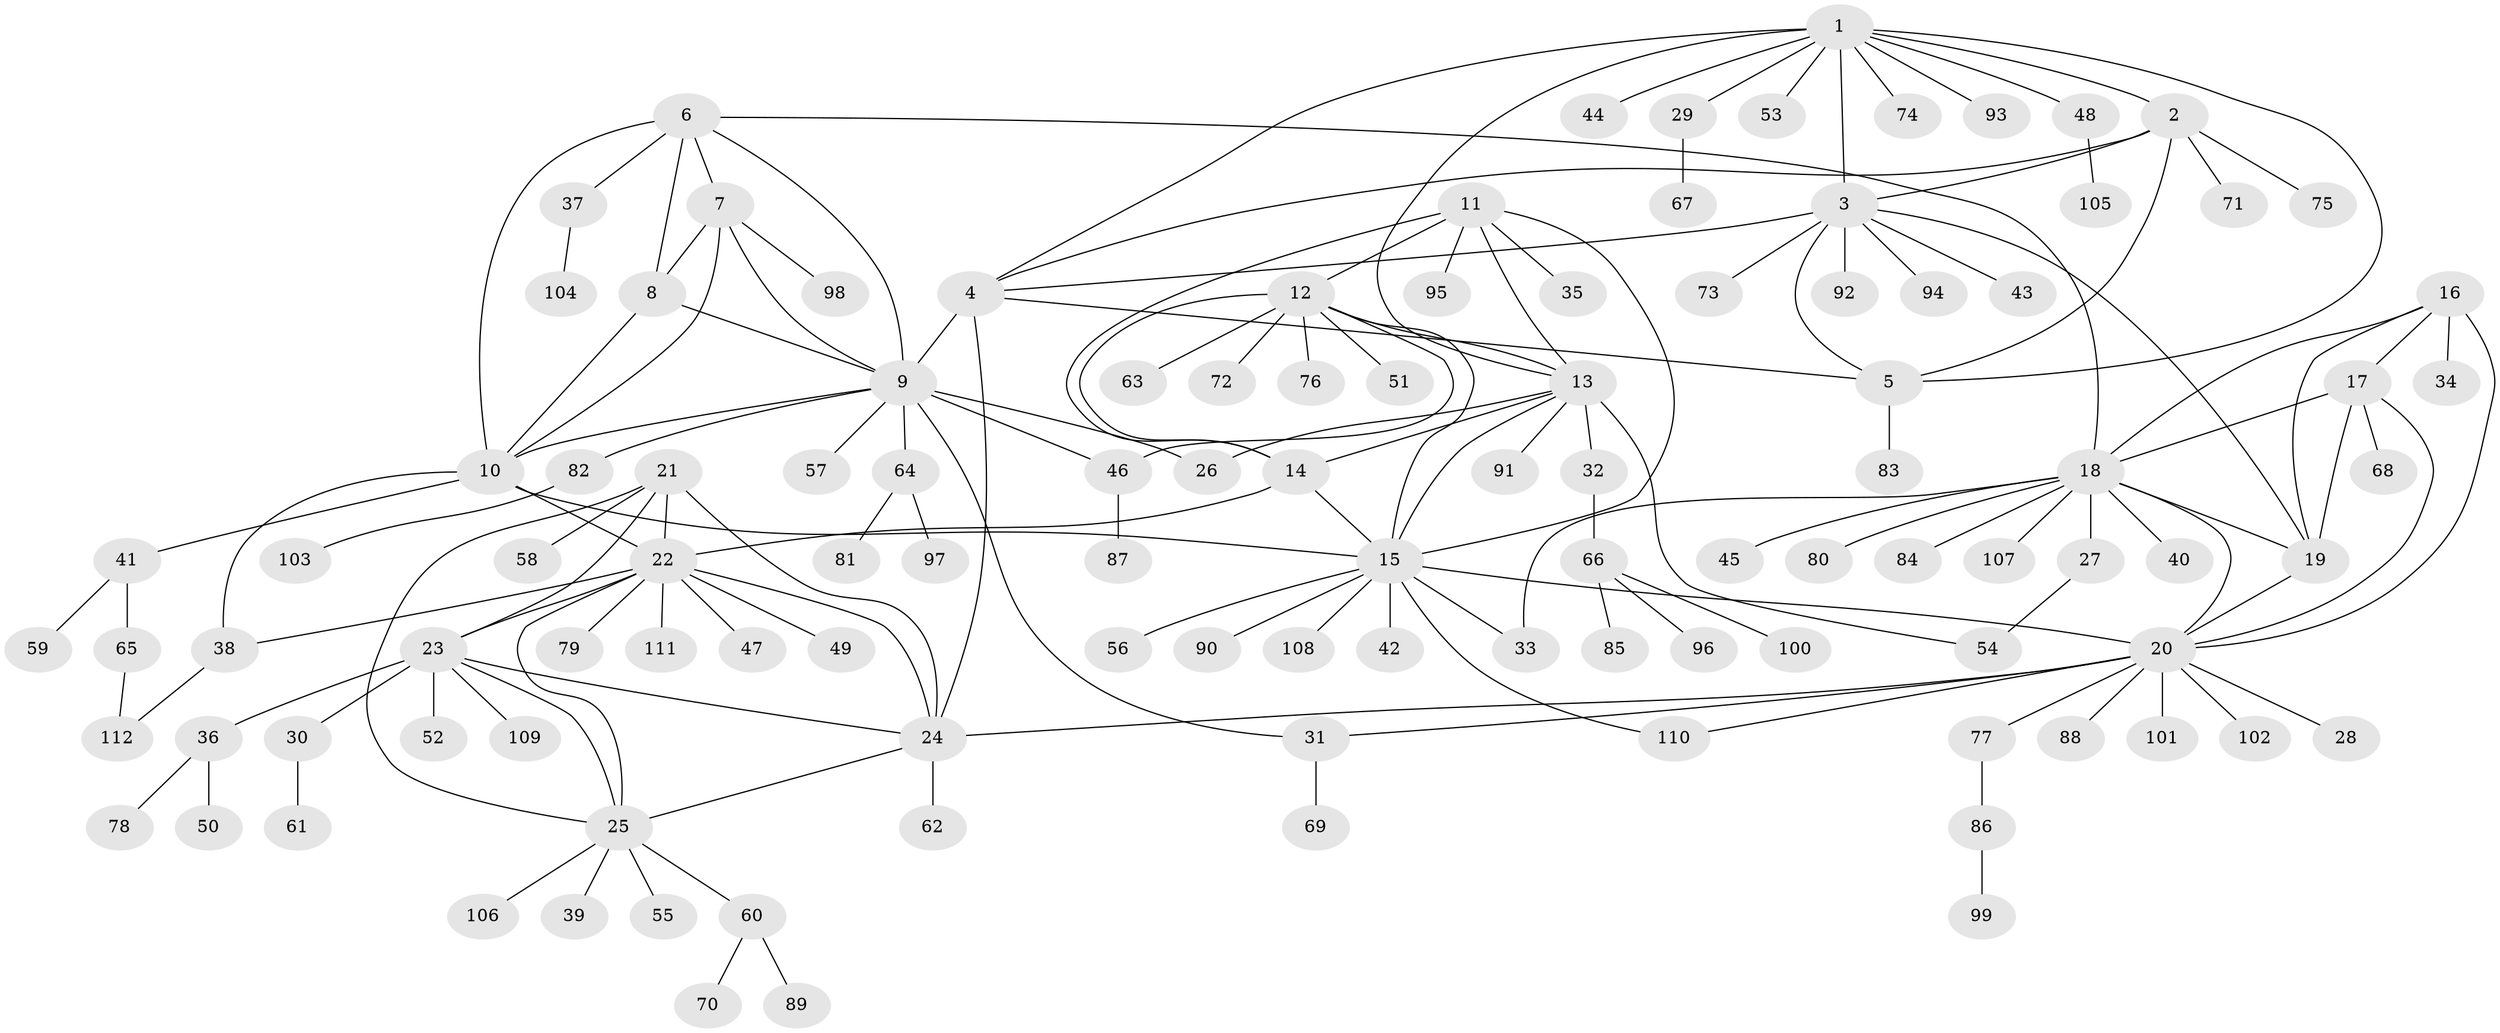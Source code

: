 // Generated by graph-tools (version 1.1) at 2025/02/03/09/25 03:02:45]
// undirected, 112 vertices, 155 edges
graph export_dot {
graph [start="1"]
  node [color=gray90,style=filled];
  1;
  2;
  3;
  4;
  5;
  6;
  7;
  8;
  9;
  10;
  11;
  12;
  13;
  14;
  15;
  16;
  17;
  18;
  19;
  20;
  21;
  22;
  23;
  24;
  25;
  26;
  27;
  28;
  29;
  30;
  31;
  32;
  33;
  34;
  35;
  36;
  37;
  38;
  39;
  40;
  41;
  42;
  43;
  44;
  45;
  46;
  47;
  48;
  49;
  50;
  51;
  52;
  53;
  54;
  55;
  56;
  57;
  58;
  59;
  60;
  61;
  62;
  63;
  64;
  65;
  66;
  67;
  68;
  69;
  70;
  71;
  72;
  73;
  74;
  75;
  76;
  77;
  78;
  79;
  80;
  81;
  82;
  83;
  84;
  85;
  86;
  87;
  88;
  89;
  90;
  91;
  92;
  93;
  94;
  95;
  96;
  97;
  98;
  99;
  100;
  101;
  102;
  103;
  104;
  105;
  106;
  107;
  108;
  109;
  110;
  111;
  112;
  1 -- 2;
  1 -- 3;
  1 -- 4;
  1 -- 5;
  1 -- 13;
  1 -- 29;
  1 -- 44;
  1 -- 48;
  1 -- 53;
  1 -- 74;
  1 -- 93;
  2 -- 3;
  2 -- 4;
  2 -- 5;
  2 -- 71;
  2 -- 75;
  3 -- 4;
  3 -- 5;
  3 -- 19;
  3 -- 43;
  3 -- 73;
  3 -- 92;
  3 -- 94;
  4 -- 5;
  4 -- 9;
  4 -- 24;
  5 -- 83;
  6 -- 7;
  6 -- 8;
  6 -- 9;
  6 -- 10;
  6 -- 18;
  6 -- 37;
  7 -- 8;
  7 -- 9;
  7 -- 10;
  7 -- 98;
  8 -- 9;
  8 -- 10;
  9 -- 10;
  9 -- 26;
  9 -- 31;
  9 -- 46;
  9 -- 57;
  9 -- 64;
  9 -- 82;
  10 -- 15;
  10 -- 22;
  10 -- 38;
  10 -- 41;
  11 -- 12;
  11 -- 13;
  11 -- 14;
  11 -- 15;
  11 -- 35;
  11 -- 95;
  12 -- 13;
  12 -- 14;
  12 -- 15;
  12 -- 46;
  12 -- 51;
  12 -- 63;
  12 -- 72;
  12 -- 76;
  13 -- 14;
  13 -- 15;
  13 -- 26;
  13 -- 32;
  13 -- 54;
  13 -- 91;
  14 -- 15;
  14 -- 22;
  15 -- 20;
  15 -- 33;
  15 -- 42;
  15 -- 56;
  15 -- 90;
  15 -- 108;
  15 -- 110;
  16 -- 17;
  16 -- 18;
  16 -- 19;
  16 -- 20;
  16 -- 34;
  17 -- 18;
  17 -- 19;
  17 -- 20;
  17 -- 68;
  18 -- 19;
  18 -- 20;
  18 -- 27;
  18 -- 33;
  18 -- 40;
  18 -- 45;
  18 -- 80;
  18 -- 84;
  18 -- 107;
  19 -- 20;
  20 -- 24;
  20 -- 28;
  20 -- 31;
  20 -- 77;
  20 -- 88;
  20 -- 101;
  20 -- 102;
  20 -- 110;
  21 -- 22;
  21 -- 23;
  21 -- 24;
  21 -- 25;
  21 -- 58;
  22 -- 23;
  22 -- 24;
  22 -- 25;
  22 -- 38;
  22 -- 47;
  22 -- 49;
  22 -- 79;
  22 -- 111;
  23 -- 24;
  23 -- 25;
  23 -- 30;
  23 -- 36;
  23 -- 52;
  23 -- 109;
  24 -- 25;
  24 -- 62;
  25 -- 39;
  25 -- 55;
  25 -- 60;
  25 -- 106;
  27 -- 54;
  29 -- 67;
  30 -- 61;
  31 -- 69;
  32 -- 66;
  36 -- 50;
  36 -- 78;
  37 -- 104;
  38 -- 112;
  41 -- 59;
  41 -- 65;
  46 -- 87;
  48 -- 105;
  60 -- 70;
  60 -- 89;
  64 -- 81;
  64 -- 97;
  65 -- 112;
  66 -- 85;
  66 -- 96;
  66 -- 100;
  77 -- 86;
  82 -- 103;
  86 -- 99;
}
